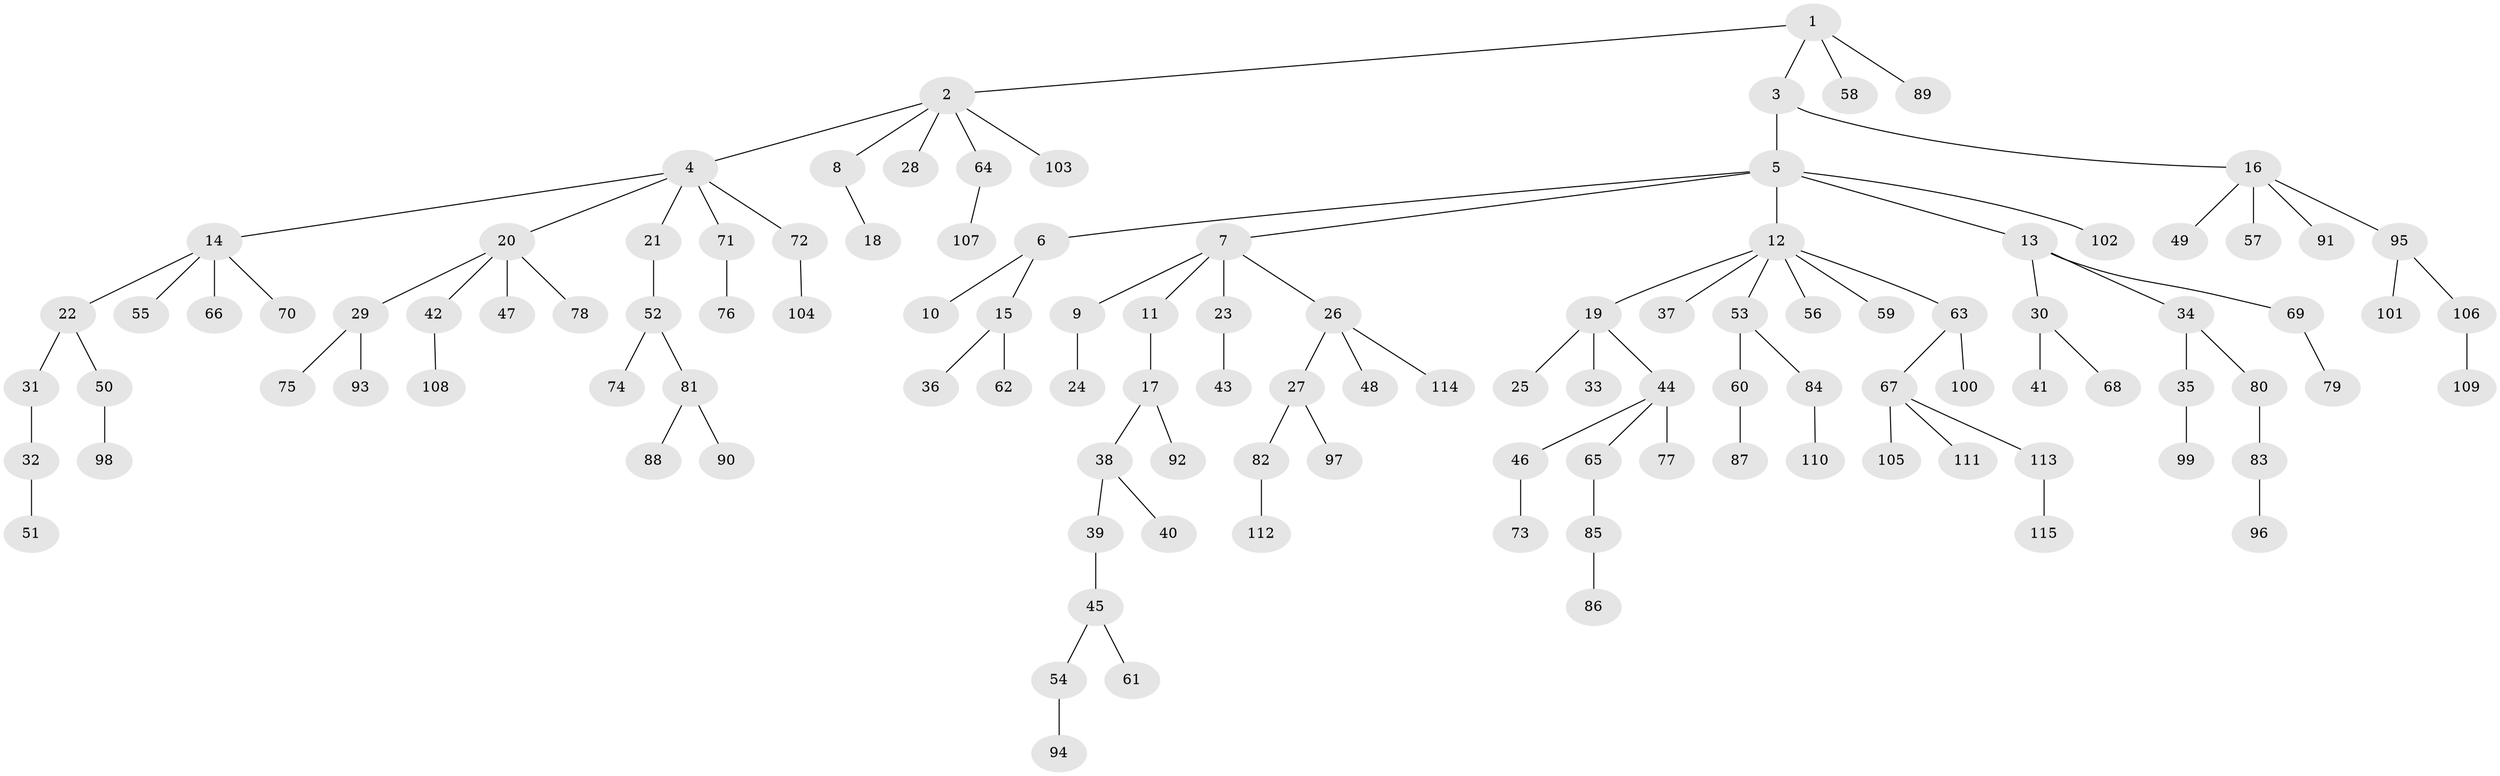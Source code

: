 // Generated by graph-tools (version 1.1) at 2025/36/03/09/25 02:36:37]
// undirected, 115 vertices, 114 edges
graph export_dot {
graph [start="1"]
  node [color=gray90,style=filled];
  1;
  2;
  3;
  4;
  5;
  6;
  7;
  8;
  9;
  10;
  11;
  12;
  13;
  14;
  15;
  16;
  17;
  18;
  19;
  20;
  21;
  22;
  23;
  24;
  25;
  26;
  27;
  28;
  29;
  30;
  31;
  32;
  33;
  34;
  35;
  36;
  37;
  38;
  39;
  40;
  41;
  42;
  43;
  44;
  45;
  46;
  47;
  48;
  49;
  50;
  51;
  52;
  53;
  54;
  55;
  56;
  57;
  58;
  59;
  60;
  61;
  62;
  63;
  64;
  65;
  66;
  67;
  68;
  69;
  70;
  71;
  72;
  73;
  74;
  75;
  76;
  77;
  78;
  79;
  80;
  81;
  82;
  83;
  84;
  85;
  86;
  87;
  88;
  89;
  90;
  91;
  92;
  93;
  94;
  95;
  96;
  97;
  98;
  99;
  100;
  101;
  102;
  103;
  104;
  105;
  106;
  107;
  108;
  109;
  110;
  111;
  112;
  113;
  114;
  115;
  1 -- 2;
  1 -- 3;
  1 -- 58;
  1 -- 89;
  2 -- 4;
  2 -- 8;
  2 -- 28;
  2 -- 64;
  2 -- 103;
  3 -- 5;
  3 -- 16;
  4 -- 14;
  4 -- 20;
  4 -- 21;
  4 -- 71;
  4 -- 72;
  5 -- 6;
  5 -- 7;
  5 -- 12;
  5 -- 13;
  5 -- 102;
  6 -- 10;
  6 -- 15;
  7 -- 9;
  7 -- 11;
  7 -- 23;
  7 -- 26;
  8 -- 18;
  9 -- 24;
  11 -- 17;
  12 -- 19;
  12 -- 37;
  12 -- 53;
  12 -- 56;
  12 -- 59;
  12 -- 63;
  13 -- 30;
  13 -- 34;
  13 -- 69;
  14 -- 22;
  14 -- 55;
  14 -- 66;
  14 -- 70;
  15 -- 36;
  15 -- 62;
  16 -- 49;
  16 -- 57;
  16 -- 91;
  16 -- 95;
  17 -- 38;
  17 -- 92;
  19 -- 25;
  19 -- 33;
  19 -- 44;
  20 -- 29;
  20 -- 42;
  20 -- 47;
  20 -- 78;
  21 -- 52;
  22 -- 31;
  22 -- 50;
  23 -- 43;
  26 -- 27;
  26 -- 48;
  26 -- 114;
  27 -- 82;
  27 -- 97;
  29 -- 75;
  29 -- 93;
  30 -- 41;
  30 -- 68;
  31 -- 32;
  32 -- 51;
  34 -- 35;
  34 -- 80;
  35 -- 99;
  38 -- 39;
  38 -- 40;
  39 -- 45;
  42 -- 108;
  44 -- 46;
  44 -- 65;
  44 -- 77;
  45 -- 54;
  45 -- 61;
  46 -- 73;
  50 -- 98;
  52 -- 74;
  52 -- 81;
  53 -- 60;
  53 -- 84;
  54 -- 94;
  60 -- 87;
  63 -- 67;
  63 -- 100;
  64 -- 107;
  65 -- 85;
  67 -- 105;
  67 -- 111;
  67 -- 113;
  69 -- 79;
  71 -- 76;
  72 -- 104;
  80 -- 83;
  81 -- 88;
  81 -- 90;
  82 -- 112;
  83 -- 96;
  84 -- 110;
  85 -- 86;
  95 -- 101;
  95 -- 106;
  106 -- 109;
  113 -- 115;
}
